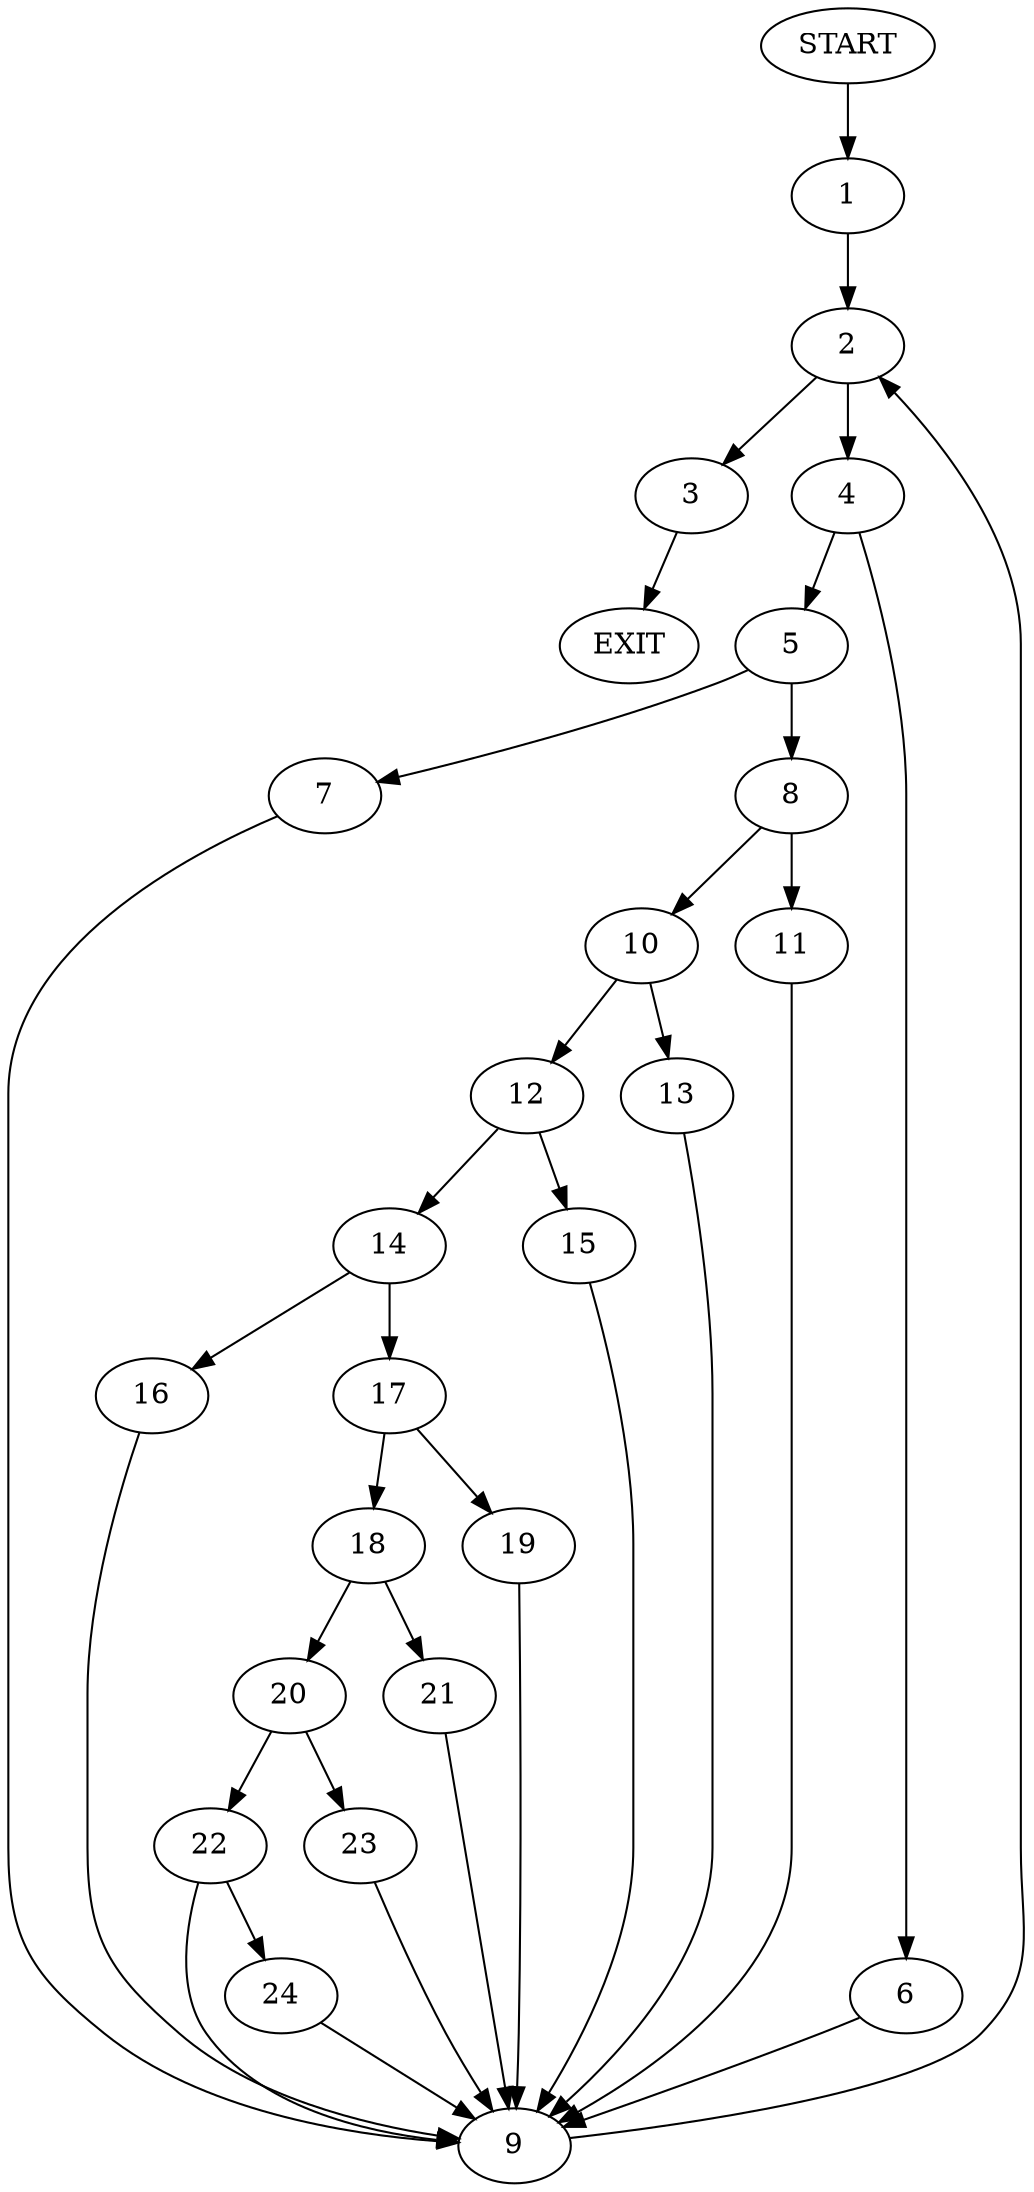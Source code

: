 digraph {
0 [label="START"]
25 [label="EXIT"]
0 -> 1
1 -> 2
2 -> 3
2 -> 4
4 -> 5
4 -> 6
3 -> 25
5 -> 7
5 -> 8
6 -> 9
9 -> 2
7 -> 9
8 -> 10
8 -> 11
10 -> 12
10 -> 13
11 -> 9
12 -> 14
12 -> 15
13 -> 9
14 -> 16
14 -> 17
15 -> 9
17 -> 18
17 -> 19
16 -> 9
18 -> 20
18 -> 21
19 -> 9
21 -> 9
20 -> 22
20 -> 23
22 -> 24
22 -> 9
23 -> 9
24 -> 9
}
